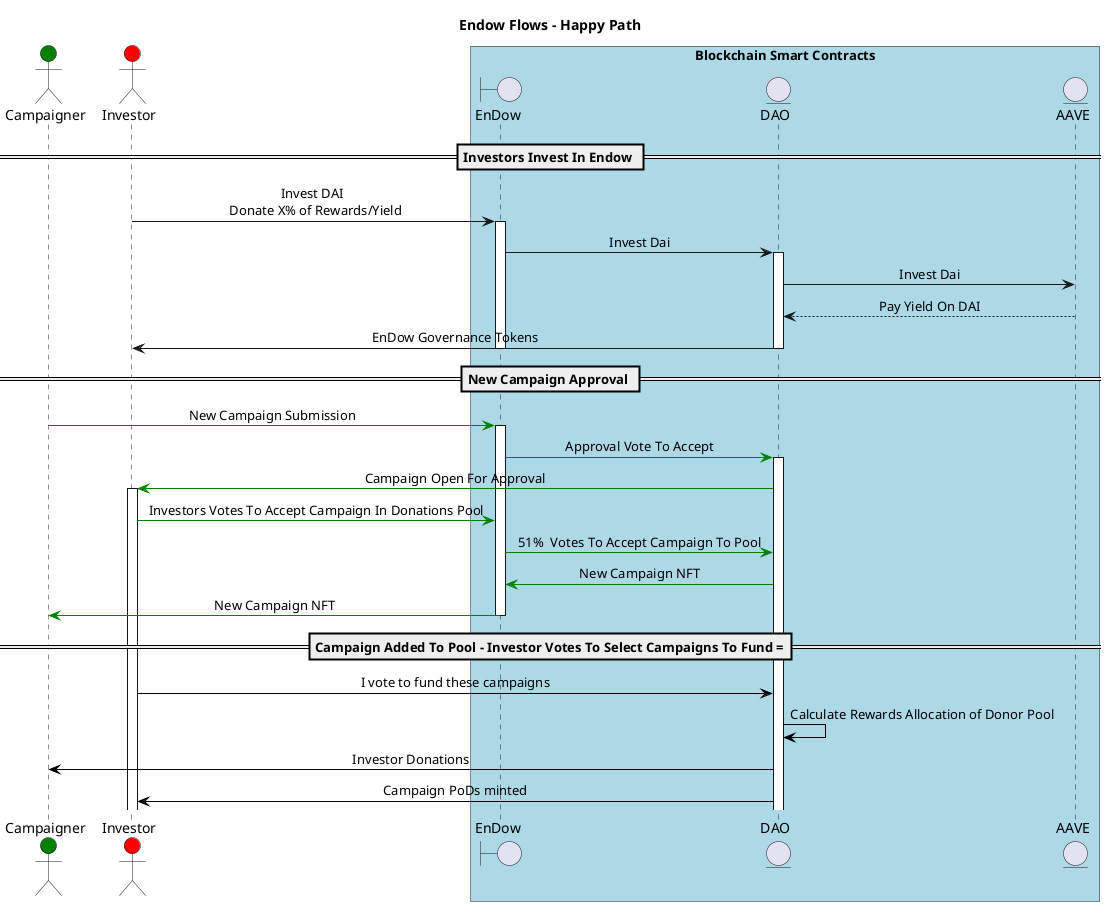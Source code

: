 @startuml Campaigns
title Endow Flows - Happy Path
skinparam strictuml true
skinparam SequenceMessageAlignment center
skinparam responseMessageBelowArrow true
actor Campaigner #green
actor Investor #red
box "Blockchain Smart Contracts" #LightBlue
boundary EnDow as App order 1
  entity DAO order 3
  entity AAVE order 4
end box
== Investors Invest In Endow ==
Investor -> App ++ : Invest DAI \n Donate X% of Rewards/Yield
App -> DAO ++: Invest Dai
DAO -> AAVE : Invest Dai
AAVE --> DAO -- : Pay Yield On DAI
DAO -> Investor -- : EnDow Governance Tokens
App --
== New Campaign Approval ==
Campaigner -[#green]> App ++ : New Campaign Submission
App -[#green]> DAO ++ : Approval Vote To Accept
DAO -[#green]> Investor ++ : Campaign Open For Approval
Investor -[#green]> App : Investors Votes To Accept Campaign In Donations Pool
App -[#green]> DAO : 51%  Votes To Accept Campaign To Pool
DAO -[#green]> App  : New Campaign NFT
App -[#green]> Campaigner -- : New Campaign NFT
== Campaign Added To Pool - Investor Votes To Select Campaigns To Fund ===
Investor -[#black]> DAO : I vote to fund these campaigns
DAO -[#black]> DAO : Calculate Rewards Allocation of Donor Pool 
DAO -[#black]> Campaigner : Investor Donations
DAO -[#black]> Investor : Campaign PoDs minted

@enduml